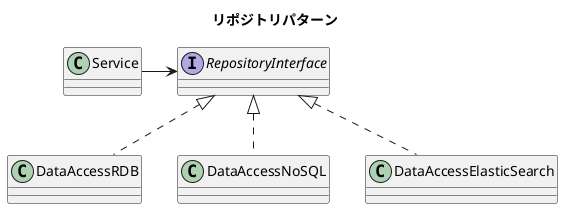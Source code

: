 @startuml
title リポジトリパターン

class Service

interface RepositoryInterface

class DataAccessRDB
class DataAccessNoSQL
class DataAccessElasticSearch

Service -> RepositoryInterface
RepositoryInterface <|.. DataAccessRDB
RepositoryInterface <|.. DataAccessNoSQL
RepositoryInterface <|.. DataAccessElasticSearch

@enduml
